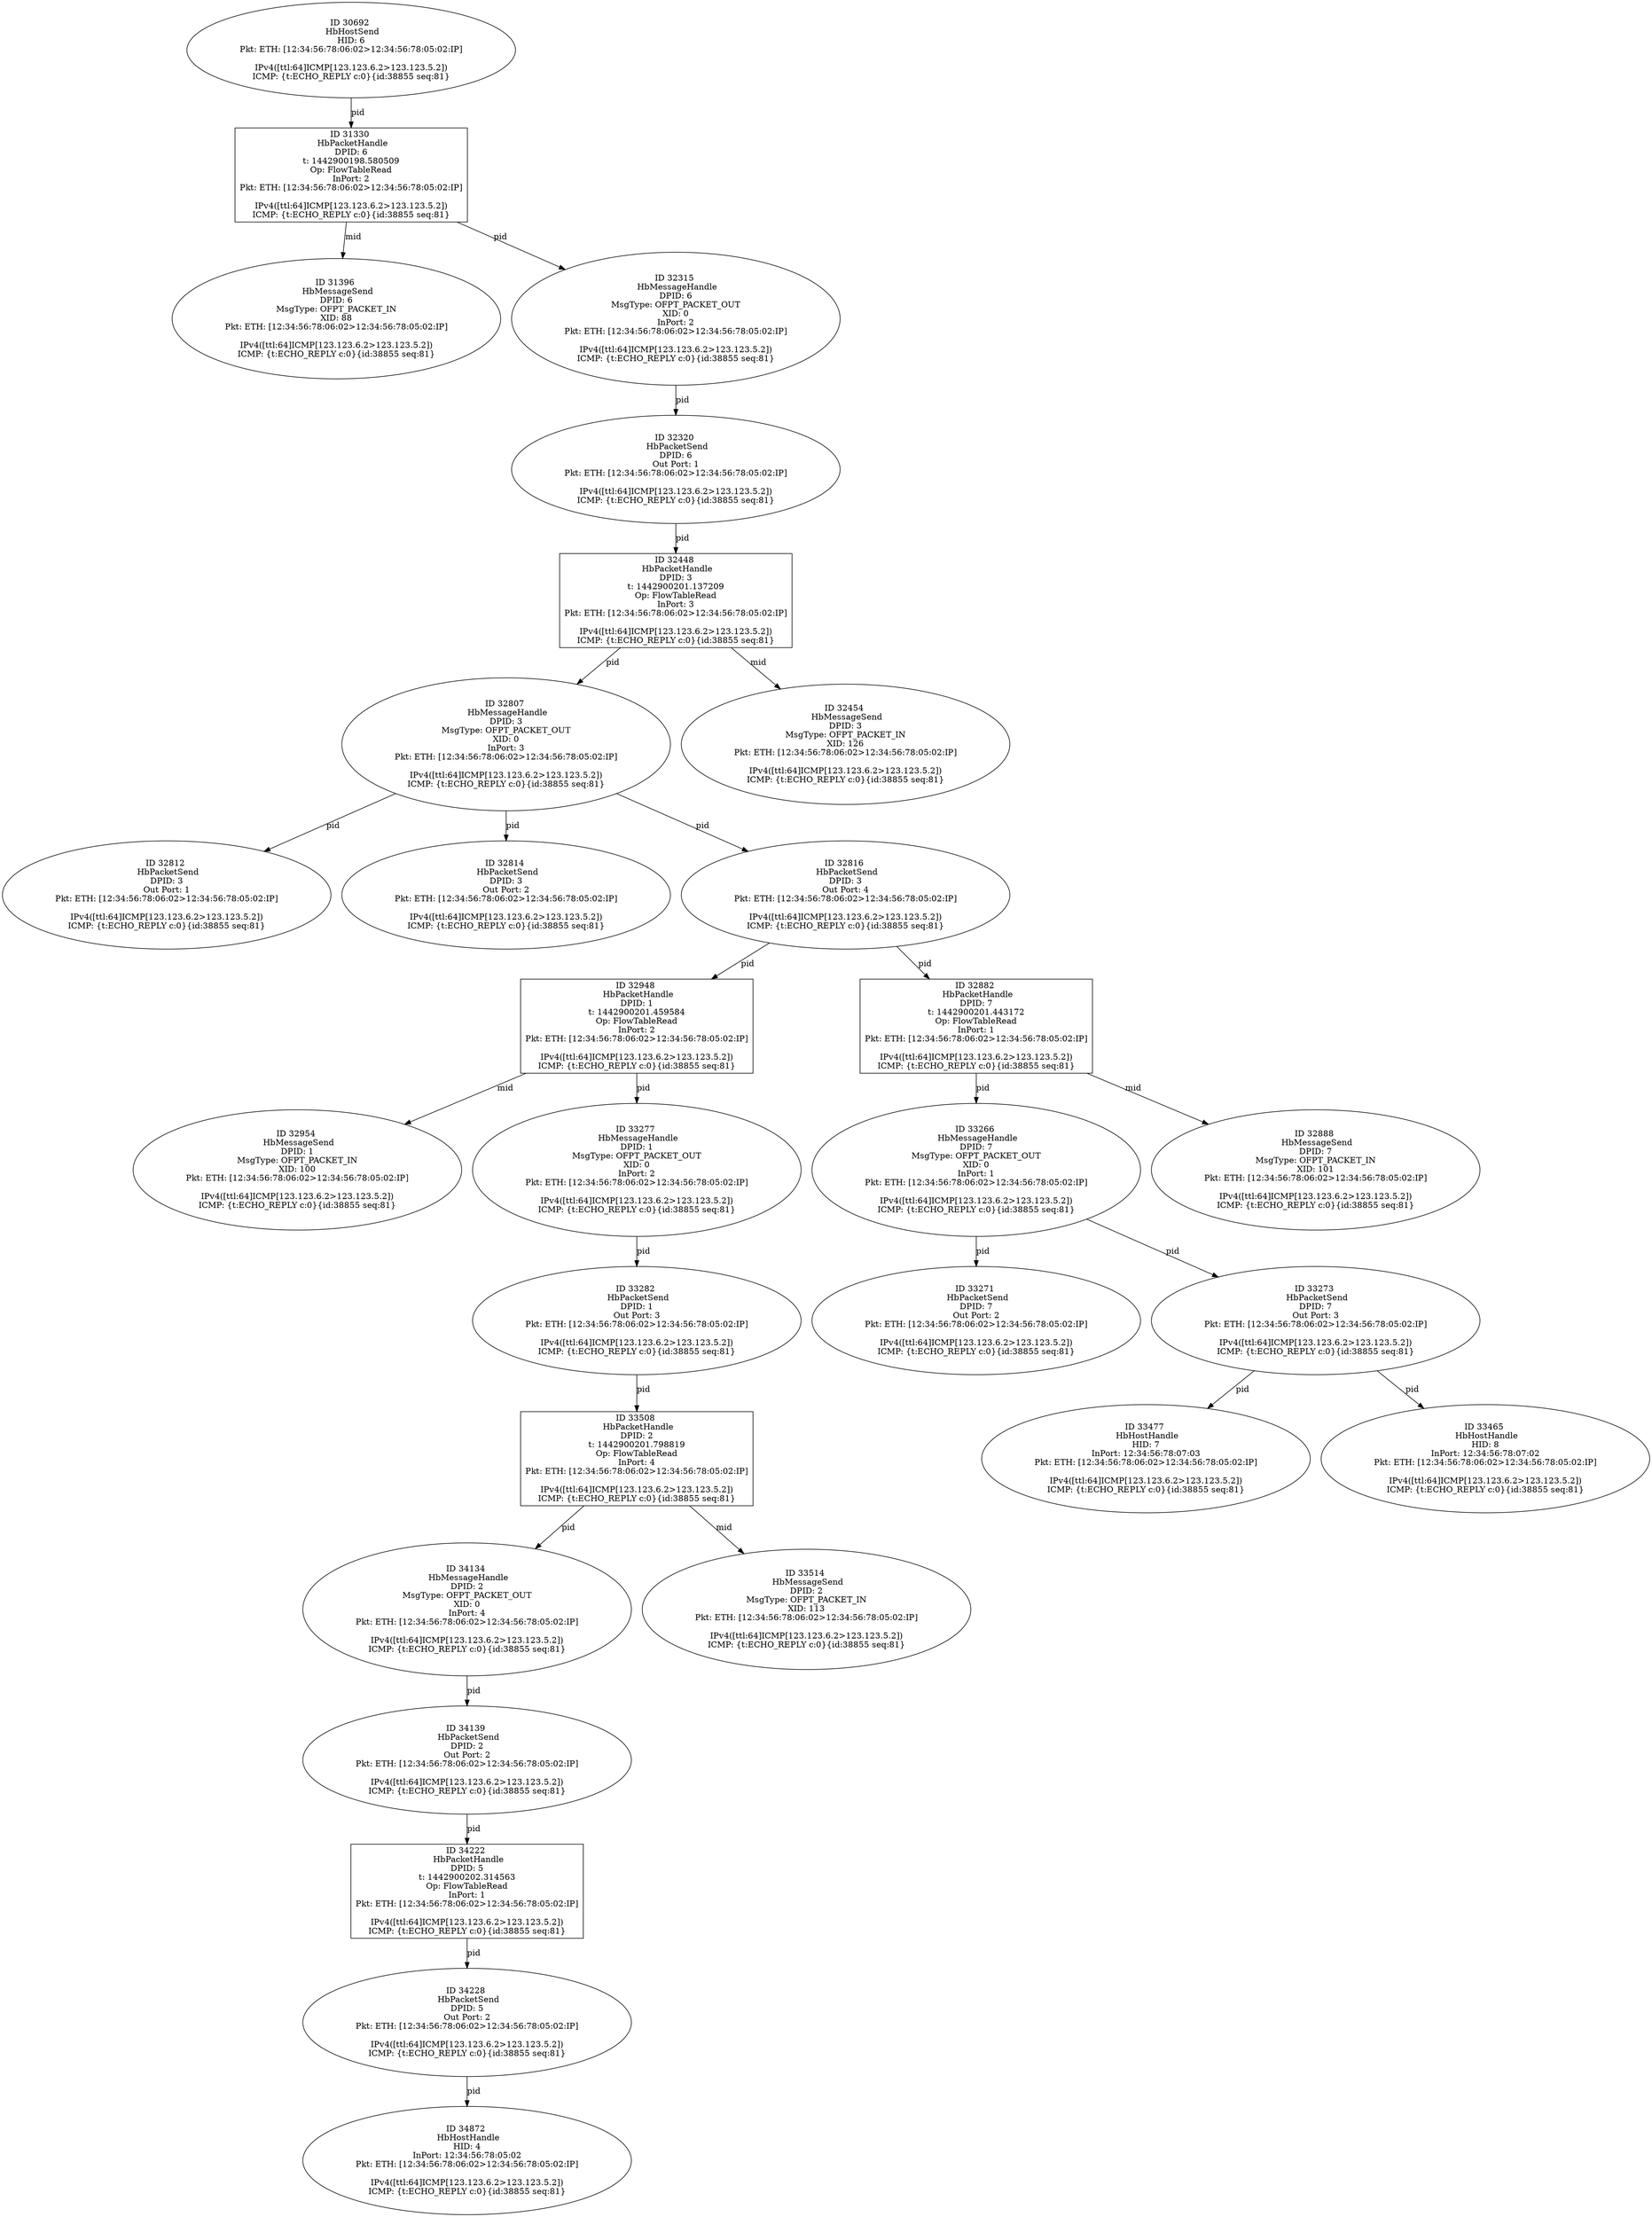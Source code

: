 strict digraph G {
32320 [shape=oval, event=<hb_events.HbPacketSend object at 0x10eb0ae90>, label="ID 32320 
 HbPacketSend
DPID: 6
Out Port: 1
Pkt: ETH: [12:34:56:78:06:02>12:34:56:78:05:02:IP]

IPv4([ttl:64]ICMP[123.123.6.2>123.123.5.2])
ICMP: {t:ECHO_REPLY c:0}{id:38855 seq:81}"];
33282 [shape=oval, event=<hb_events.HbPacketSend object at 0x10ec68950>, label="ID 33282 
 HbPacketSend
DPID: 1
Out Port: 3
Pkt: ETH: [12:34:56:78:06:02>12:34:56:78:05:02:IP]

IPv4([ttl:64]ICMP[123.123.6.2>123.123.5.2])
ICMP: {t:ECHO_REPLY c:0}{id:38855 seq:81}"];
34222 [shape=box, event=<hb_events.HbPacketHandle object at 0x10ee36990>, label="ID 34222 
 HbPacketHandle
DPID: 5
t: 1442900202.314563
Op: FlowTableRead
InPort: 1
Pkt: ETH: [12:34:56:78:06:02>12:34:56:78:05:02:IP]

IPv4([ttl:64]ICMP[123.123.6.2>123.123.5.2])
ICMP: {t:ECHO_REPLY c:0}{id:38855 seq:81}"];
31396 [shape=oval, event=<hb_events.HbMessageSend object at 0x10e912b90>, label="ID 31396 
 HbMessageSend
DPID: 6
MsgType: OFPT_PACKET_IN
XID: 88
Pkt: ETH: [12:34:56:78:06:02>12:34:56:78:05:02:IP]

IPv4([ttl:64]ICMP[123.123.6.2>123.123.5.2])
ICMP: {t:ECHO_REPLY c:0}{id:38855 seq:81}"];
32807 [shape=oval, event=<hb_events.HbMessageHandle object at 0x10ebb2150>, label="ID 32807 
 HbMessageHandle
DPID: 3
MsgType: OFPT_PACKET_OUT
XID: 0
InPort: 3
Pkt: ETH: [12:34:56:78:06:02>12:34:56:78:05:02:IP]

IPv4([ttl:64]ICMP[123.123.6.2>123.123.5.2])
ICMP: {t:ECHO_REPLY c:0}{id:38855 seq:81}"];
32812 [shape=oval, event=<hb_events.HbPacketSend object at 0x10ebb2bd0>, label="ID 32812 
 HbPacketSend
DPID: 3
Out Port: 1
Pkt: ETH: [12:34:56:78:06:02>12:34:56:78:05:02:IP]

IPv4([ttl:64]ICMP[123.123.6.2>123.123.5.2])
ICMP: {t:ECHO_REPLY c:0}{id:38855 seq:81}"];
33266 [shape=oval, event=<hb_events.HbMessageHandle object at 0x10ec60a90>, label="ID 33266 
 HbMessageHandle
DPID: 7
MsgType: OFPT_PACKET_OUT
XID: 0
InPort: 1
Pkt: ETH: [12:34:56:78:06:02>12:34:56:78:05:02:IP]

IPv4([ttl:64]ICMP[123.123.6.2>123.123.5.2])
ICMP: {t:ECHO_REPLY c:0}{id:38855 seq:81}"];
32814 [shape=oval, event=<hb_events.HbPacketSend object at 0x10ebb9650>, label="ID 32814 
 HbPacketSend
DPID: 3
Out Port: 2
Pkt: ETH: [12:34:56:78:06:02>12:34:56:78:05:02:IP]

IPv4([ttl:64]ICMP[123.123.6.2>123.123.5.2])
ICMP: {t:ECHO_REPLY c:0}{id:38855 seq:81}"];
32816 [shape=oval, event=<hb_events.HbPacketSend object at 0x10ebb9890>, label="ID 32816 
 HbPacketSend
DPID: 3
Out Port: 4
Pkt: ETH: [12:34:56:78:06:02>12:34:56:78:05:02:IP]

IPv4([ttl:64]ICMP[123.123.6.2>123.123.5.2])
ICMP: {t:ECHO_REPLY c:0}{id:38855 seq:81}"];
34228 [shape=oval, event=<hb_events.HbPacketSend object at 0x10ee36dd0>, label="ID 34228 
 HbPacketSend
DPID: 5
Out Port: 2
Pkt: ETH: [12:34:56:78:06:02>12:34:56:78:05:02:IP]

IPv4([ttl:64]ICMP[123.123.6.2>123.123.5.2])
ICMP: {t:ECHO_REPLY c:0}{id:38855 seq:81}"];
34872 [shape=oval, event=<hb_events.HbHostHandle object at 0x10eff9150>, label="ID 34872 
 HbHostHandle
HID: 4
InPort: 12:34:56:78:05:02
Pkt: ETH: [12:34:56:78:06:02>12:34:56:78:05:02:IP]

IPv4([ttl:64]ICMP[123.123.6.2>123.123.5.2])
ICMP: {t:ECHO_REPLY c:0}{id:38855 seq:81}"];
32948 [shape=box, event=<hb_events.HbPacketHandle object at 0x10ebeb550>, label="ID 32948 
 HbPacketHandle
DPID: 1
t: 1442900201.459584
Op: FlowTableRead
InPort: 2
Pkt: ETH: [12:34:56:78:06:02>12:34:56:78:05:02:IP]

IPv4([ttl:64]ICMP[123.123.6.2>123.123.5.2])
ICMP: {t:ECHO_REPLY c:0}{id:38855 seq:81}"];
32954 [shape=oval, event=<hb_events.HbMessageSend object at 0x10ebebd10>, label="ID 32954 
 HbMessageSend
DPID: 1
MsgType: OFPT_PACKET_IN
XID: 100
Pkt: ETH: [12:34:56:78:06:02>12:34:56:78:05:02:IP]

IPv4([ttl:64]ICMP[123.123.6.2>123.123.5.2])
ICMP: {t:ECHO_REPLY c:0}{id:38855 seq:81}"];
32315 [shape=oval, event=<hb_events.HbMessageHandle object at 0x10eb0a750>, label="ID 32315 
 HbMessageHandle
DPID: 6
MsgType: OFPT_PACKET_OUT
XID: 0
InPort: 2
Pkt: ETH: [12:34:56:78:06:02>12:34:56:78:05:02:IP]

IPv4([ttl:64]ICMP[123.123.6.2>123.123.5.2])
ICMP: {t:ECHO_REPLY c:0}{id:38855 seq:81}"];
32448 [shape=box, event=<hb_events.HbPacketHandle object at 0x10eb33b50>, label="ID 32448 
 HbPacketHandle
DPID: 3
t: 1442900201.137209
Op: FlowTableRead
InPort: 3
Pkt: ETH: [12:34:56:78:06:02>12:34:56:78:05:02:IP]

IPv4([ttl:64]ICMP[123.123.6.2>123.123.5.2])
ICMP: {t:ECHO_REPLY c:0}{id:38855 seq:81}"];
33477 [shape=oval, event=<hb_events.HbHostHandle object at 0x10ecc05d0>, label="ID 33477 
 HbHostHandle
HID: 7
InPort: 12:34:56:78:07:03
Pkt: ETH: [12:34:56:78:06:02>12:34:56:78:05:02:IP]

IPv4([ttl:64]ICMP[123.123.6.2>123.123.5.2])
ICMP: {t:ECHO_REPLY c:0}{id:38855 seq:81}"];
32454 [shape=oval, event=<hb_events.HbMessageSend object at 0x10eb392d0>, label="ID 32454 
 HbMessageSend
DPID: 3
MsgType: OFPT_PACKET_IN
XID: 126
Pkt: ETH: [12:34:56:78:06:02>12:34:56:78:05:02:IP]

IPv4([ttl:64]ICMP[123.123.6.2>123.123.5.2])
ICMP: {t:ECHO_REPLY c:0}{id:38855 seq:81}"];
34134 [shape=oval, event=<hb_events.HbMessageHandle object at 0x10ee09f90>, label="ID 34134 
 HbMessageHandle
DPID: 2
MsgType: OFPT_PACKET_OUT
XID: 0
InPort: 4
Pkt: ETH: [12:34:56:78:06:02>12:34:56:78:05:02:IP]

IPv4([ttl:64]ICMP[123.123.6.2>123.123.5.2])
ICMP: {t:ECHO_REPLY c:0}{id:38855 seq:81}"];
33465 [shape=oval, event=<hb_events.HbHostHandle object at 0x10ecb3c90>, label="ID 33465 
 HbHostHandle
HID: 8
InPort: 12:34:56:78:07:02
Pkt: ETH: [12:34:56:78:06:02>12:34:56:78:05:02:IP]

IPv4([ttl:64]ICMP[123.123.6.2>123.123.5.2])
ICMP: {t:ECHO_REPLY c:0}{id:38855 seq:81}"];
30692 [shape=oval, event=<hb_events.HbHostSend object at 0x10e6209d0>, label="ID 30692 
 HbHostSend
HID: 6
Pkt: ETH: [12:34:56:78:06:02>12:34:56:78:05:02:IP]

IPv4([ttl:64]ICMP[123.123.6.2>123.123.5.2])
ICMP: {t:ECHO_REPLY c:0}{id:38855 seq:81}"];
34139 [shape=oval, event=<hb_events.HbPacketSend object at 0x10ee29150>, label="ID 34139 
 HbPacketSend
DPID: 2
Out Port: 2
Pkt: ETH: [12:34:56:78:06:02>12:34:56:78:05:02:IP]

IPv4([ttl:64]ICMP[123.123.6.2>123.123.5.2])
ICMP: {t:ECHO_REPLY c:0}{id:38855 seq:81}"];
31330 [shape=box, event=<hb_events.HbPacketHandle object at 0x10e8e0a50>, label="ID 31330 
 HbPacketHandle
DPID: 6
t: 1442900198.580509
Op: FlowTableRead
InPort: 2
Pkt: ETH: [12:34:56:78:06:02>12:34:56:78:05:02:IP]

IPv4([ttl:64]ICMP[123.123.6.2>123.123.5.2])
ICMP: {t:ECHO_REPLY c:0}{id:38855 seq:81}"];
33508 [shape=box, event=<hb_events.HbPacketHandle object at 0x10eccc790>, label="ID 33508 
 HbPacketHandle
DPID: 2
t: 1442900201.798819
Op: FlowTableRead
InPort: 4
Pkt: ETH: [12:34:56:78:06:02>12:34:56:78:05:02:IP]

IPv4([ttl:64]ICMP[123.123.6.2>123.123.5.2])
ICMP: {t:ECHO_REPLY c:0}{id:38855 seq:81}"];
33514 [shape=oval, event=<hb_events.HbMessageSend object at 0x10ecccf50>, label="ID 33514 
 HbMessageSend
DPID: 2
MsgType: OFPT_PACKET_IN
XID: 113
Pkt: ETH: [12:34:56:78:06:02>12:34:56:78:05:02:IP]

IPv4([ttl:64]ICMP[123.123.6.2>123.123.5.2])
ICMP: {t:ECHO_REPLY c:0}{id:38855 seq:81}"];
32882 [shape=box, event=<hb_events.HbPacketHandle object at 0x10ebd2250>, label="ID 32882 
 HbPacketHandle
DPID: 7
t: 1442900201.443172
Op: FlowTableRead
InPort: 1
Pkt: ETH: [12:34:56:78:06:02>12:34:56:78:05:02:IP]

IPv4([ttl:64]ICMP[123.123.6.2>123.123.5.2])
ICMP: {t:ECHO_REPLY c:0}{id:38855 seq:81}"];
33271 [shape=oval, event=<hb_events.HbPacketSend object at 0x10ec60f90>, label="ID 33271 
 HbPacketSend
DPID: 7
Out Port: 2
Pkt: ETH: [12:34:56:78:06:02>12:34:56:78:05:02:IP]

IPv4([ttl:64]ICMP[123.123.6.2>123.123.5.2])
ICMP: {t:ECHO_REPLY c:0}{id:38855 seq:81}"];
32888 [shape=oval, event=<hb_events.HbMessageSend object at 0x10ebd2990>, label="ID 32888 
 HbMessageSend
DPID: 7
MsgType: OFPT_PACKET_IN
XID: 101
Pkt: ETH: [12:34:56:78:06:02>12:34:56:78:05:02:IP]

IPv4([ttl:64]ICMP[123.123.6.2>123.123.5.2])
ICMP: {t:ECHO_REPLY c:0}{id:38855 seq:81}"];
33273 [shape=oval, event=<hb_events.HbPacketSend object at 0x10ec68210>, label="ID 33273 
 HbPacketSend
DPID: 7
Out Port: 3
Pkt: ETH: [12:34:56:78:06:02>12:34:56:78:05:02:IP]

IPv4([ttl:64]ICMP[123.123.6.2>123.123.5.2])
ICMP: {t:ECHO_REPLY c:0}{id:38855 seq:81}"];
33277 [shape=oval, event=<hb_events.HbMessageHandle object at 0x10ec68450>, label="ID 33277 
 HbMessageHandle
DPID: 1
MsgType: OFPT_PACKET_OUT
XID: 0
InPort: 2
Pkt: ETH: [12:34:56:78:06:02>12:34:56:78:05:02:IP]

IPv4([ttl:64]ICMP[123.123.6.2>123.123.5.2])
ICMP: {t:ECHO_REPLY c:0}{id:38855 seq:81}"];
32448 -> 32454  [rel=mid, label=mid];
32448 -> 32807  [rel=pid, label=pid];
33282 -> 33508  [rel=pid, label=pid];
32948 -> 32954  [rel=mid, label=mid];
32948 -> 33277  [rel=pid, label=pid];
32807 -> 32816  [rel=pid, label=pid];
32807 -> 32812  [rel=pid, label=pid];
32807 -> 32814  [rel=pid, label=pid];
32882 -> 32888  [rel=mid, label=mid];
32882 -> 33266  [rel=pid, label=pid];
34222 -> 34228  [rel=pid, label=pid];
32816 -> 32882  [rel=pid, label=pid];
32816 -> 32948  [rel=pid, label=pid];
34228 -> 34872  [rel=pid, label=pid];
32315 -> 32320  [rel=pid, label=pid];
32320 -> 32448  [rel=pid, label=pid];
34134 -> 34139  [rel=pid, label=pid];
33508 -> 33514  [rel=mid, label=mid];
33508 -> 34134  [rel=pid, label=pid];
34139 -> 34222  [rel=pid, label=pid];
31330 -> 32315  [rel=pid, label=pid];
31330 -> 31396  [rel=mid, label=mid];
30692 -> 31330  [rel=pid, label=pid];
33266 -> 33273  [rel=pid, label=pid];
33266 -> 33271  [rel=pid, label=pid];
33273 -> 33465  [rel=pid, label=pid];
33273 -> 33477  [rel=pid, label=pid];
33277 -> 33282  [rel=pid, label=pid];
}
